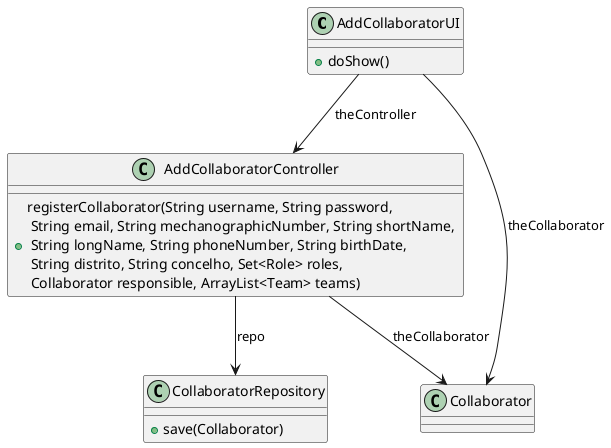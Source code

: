 @startuml
'http://plantuml.com/skinparam.html


class AddCollaboratorUI {
      +doShow()
}

class AddCollaboratorController {
    +registerCollaborator(String username, String password, \n String email, String mechanographicNumber, String shortName, \n String longName, String phoneNumber, String birthDate, \n String distrito, String concelho, Set<Role> roles, \n Collaborator responsible, ArrayList<Team> teams)
}

class Collaborator {

}

class CollaboratorRepository {
  +save(Collaborator)
}


AddCollaboratorUI  --> AddCollaboratorController : theController

AddCollaboratorUI  -->  Collaborator : theCollaborator

AddCollaboratorController  -->  CollaboratorRepository : repo

AddCollaboratorController  -->  Collaborator : theCollaborator
@enduml
